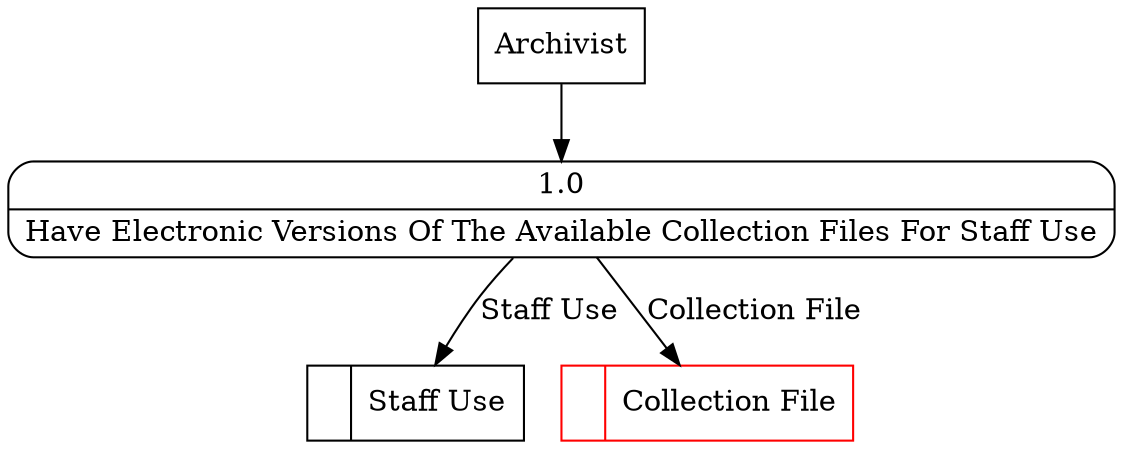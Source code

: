 digraph dfd2{ 
node[shape=record]
200 [label="<f0>  |<f1> Staff Use " ];
201 [label="<f0>  |<f1> Collection File " color=red];
202 [label="Archivist" shape=box];
203 [label="{<f0> 1.0|<f1> Have Electronic Versions Of The Available Collection Files For Staff Use }" shape=Mrecord];
202 -> 203
203 -> 201 [label="Collection File"]
203 -> 200 [label="Staff Use"]
}